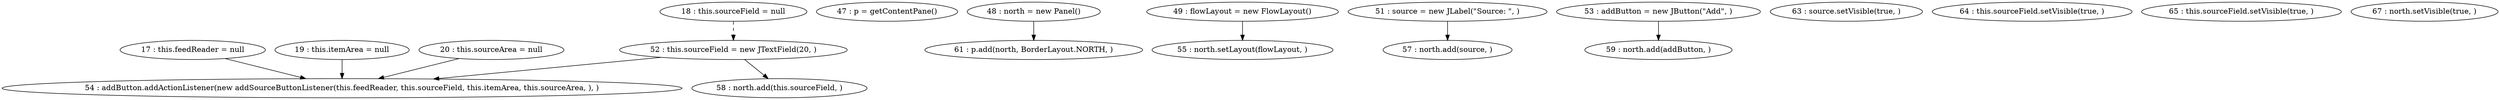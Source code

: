 digraph G {
"17 : this.feedReader = null"
"17 : this.feedReader = null" -> "54 : addButton.addActionListener(new addSourceButtonListener(this.feedReader, this.sourceField, this.itemArea, this.sourceArea, ), )"
"18 : this.sourceField = null"
"18 : this.sourceField = null" -> "52 : this.sourceField = new JTextField(20, )" [style=dashed]
"19 : this.itemArea = null"
"19 : this.itemArea = null" -> "54 : addButton.addActionListener(new addSourceButtonListener(this.feedReader, this.sourceField, this.itemArea, this.sourceArea, ), )"
"20 : this.sourceArea = null"
"20 : this.sourceArea = null" -> "54 : addButton.addActionListener(new addSourceButtonListener(this.feedReader, this.sourceField, this.itemArea, this.sourceArea, ), )"
"47 : p = getContentPane()"
"48 : north = new Panel()"
"48 : north = new Panel()" -> "61 : p.add(north, BorderLayout.NORTH, )"
"49 : flowLayout = new FlowLayout()"
"49 : flowLayout = new FlowLayout()" -> "55 : north.setLayout(flowLayout, )"
"51 : source = new JLabel(\"Source: \", )"
"51 : source = new JLabel(\"Source: \", )" -> "57 : north.add(source, )"
"52 : this.sourceField = new JTextField(20, )"
"52 : this.sourceField = new JTextField(20, )" -> "54 : addButton.addActionListener(new addSourceButtonListener(this.feedReader, this.sourceField, this.itemArea, this.sourceArea, ), )"
"52 : this.sourceField = new JTextField(20, )" -> "58 : north.add(this.sourceField, )"
"53 : addButton = new JButton(\"Add\", )"
"53 : addButton = new JButton(\"Add\", )" -> "59 : north.add(addButton, )"
"54 : addButton.addActionListener(new addSourceButtonListener(this.feedReader, this.sourceField, this.itemArea, this.sourceArea, ), )"
"55 : north.setLayout(flowLayout, )"
"57 : north.add(source, )"
"58 : north.add(this.sourceField, )"
"59 : north.add(addButton, )"
"61 : p.add(north, BorderLayout.NORTH, )"
"63 : source.setVisible(true, )"
"64 : this.sourceField.setVisible(true, )"
"65 : this.sourceField.setVisible(true, )"
"67 : north.setVisible(true, )"
}